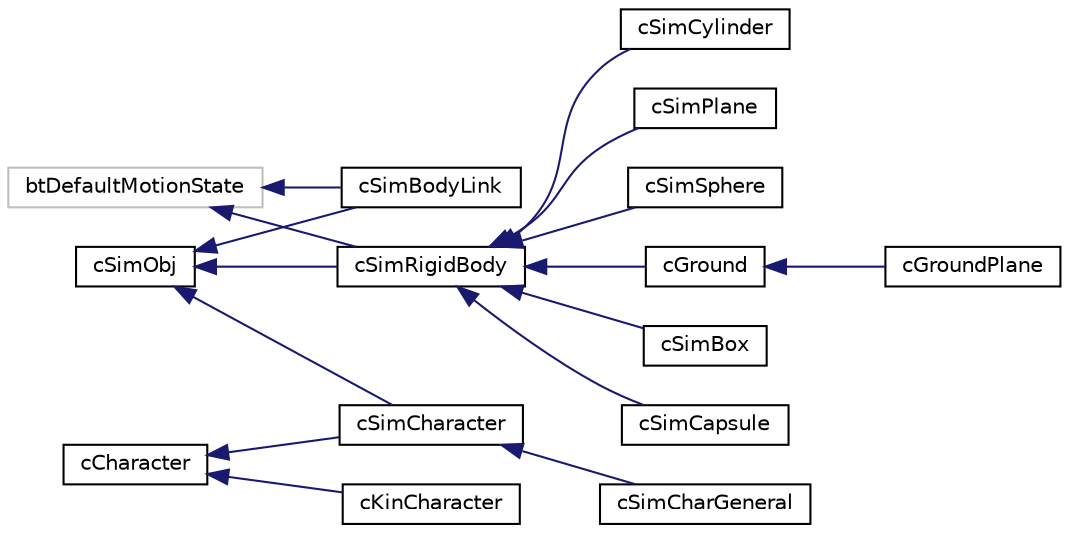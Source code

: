 digraph "Graphical Class Hierarchy"
{
 // LATEX_PDF_SIZE
  edge [fontname="Helvetica",fontsize="10",labelfontname="Helvetica",labelfontsize="10"];
  node [fontname="Helvetica",fontsize="10",shape=record];
  rankdir="LR";
  Node192 [label="btDefaultMotionState",height=0.2,width=0.4,color="grey75", fillcolor="white", style="filled",tooltip=" "];
  Node192 -> Node1 [dir="back",color="midnightblue",fontsize="10",style="solid",fontname="Helvetica"];
  Node1 [label="cSimBodyLink",height=0.2,width=0.4,color="black", fillcolor="white", style="filled",URL="$classc_sim_body_link.html",tooltip=" "];
  Node192 -> Node4 [dir="back",color="midnightblue",fontsize="10",style="solid",fontname="Helvetica"];
  Node4 [label="cSimRigidBody",height=0.2,width=0.4,color="black", fillcolor="white", style="filled",URL="$classc_sim_rigid_body.html",tooltip=" "];
  Node4 -> Node5 [dir="back",color="midnightblue",fontsize="10",style="solid",fontname="Helvetica"];
  Node5 [label="cGround",height=0.2,width=0.4,color="black", fillcolor="white", style="filled",URL="$classc_ground.html",tooltip=" "];
  Node5 -> Node6 [dir="back",color="midnightblue",fontsize="10",style="solid",fontname="Helvetica"];
  Node6 [label="cGroundPlane",height=0.2,width=0.4,color="black", fillcolor="white", style="filled",URL="$classc_ground_plane.html",tooltip=" "];
  Node4 -> Node7 [dir="back",color="midnightblue",fontsize="10",style="solid",fontname="Helvetica"];
  Node7 [label="cSimBox",height=0.2,width=0.4,color="black", fillcolor="white", style="filled",URL="$classc_sim_box.html",tooltip=" "];
  Node4 -> Node8 [dir="back",color="midnightblue",fontsize="10",style="solid",fontname="Helvetica"];
  Node8 [label="cSimCapsule",height=0.2,width=0.4,color="black", fillcolor="white", style="filled",URL="$classc_sim_capsule.html",tooltip=" "];
  Node4 -> Node9 [dir="back",color="midnightblue",fontsize="10",style="solid",fontname="Helvetica"];
  Node9 [label="cSimCylinder",height=0.2,width=0.4,color="black", fillcolor="white", style="filled",URL="$classc_sim_cylinder.html",tooltip=" "];
  Node4 -> Node10 [dir="back",color="midnightblue",fontsize="10",style="solid",fontname="Helvetica"];
  Node10 [label="cSimPlane",height=0.2,width=0.4,color="black", fillcolor="white", style="filled",URL="$classc_sim_plane.html",tooltip=" "];
  Node4 -> Node11 [dir="back",color="midnightblue",fontsize="10",style="solid",fontname="Helvetica"];
  Node11 [label="cSimSphere",height=0.2,width=0.4,color="black", fillcolor="white", style="filled",URL="$classc_sim_sphere.html",tooltip=" "];
  Node183 [label="cCharacter",height=0.2,width=0.4,color="black", fillcolor="white", style="filled",URL="$classc_character.html",tooltip=" "];
  Node183 -> Node184 [dir="back",color="midnightblue",fontsize="10",style="solid",fontname="Helvetica"];
  Node184 [label="cKinCharacter",height=0.2,width=0.4,color="black", fillcolor="white", style="filled",URL="$classc_kin_character.html",tooltip=" "];
  Node183 -> Node2 [dir="back",color="midnightblue",fontsize="10",style="solid",fontname="Helvetica"];
  Node2 [label="cSimCharacter",height=0.2,width=0.4,color="black", fillcolor="white", style="filled",URL="$classc_sim_character.html",tooltip=" "];
  Node2 -> Node3 [dir="back",color="midnightblue",fontsize="10",style="solid",fontname="Helvetica"];
  Node3 [label="cSimCharGeneral",height=0.2,width=0.4,color="black", fillcolor="white", style="filled",URL="$classc_sim_char_general.html",tooltip=" "];
  Node0 [label="cSimObj",height=0.2,width=0.4,color="black", fillcolor="white", style="filled",URL="$classc_sim_obj.html",tooltip=" "];
  Node0 -> Node1 [dir="back",color="midnightblue",fontsize="10",style="solid",fontname="Helvetica"];
  Node0 -> Node2 [dir="back",color="midnightblue",fontsize="10",style="solid",fontname="Helvetica"];
  Node0 -> Node4 [dir="back",color="midnightblue",fontsize="10",style="solid",fontname="Helvetica"];
}
